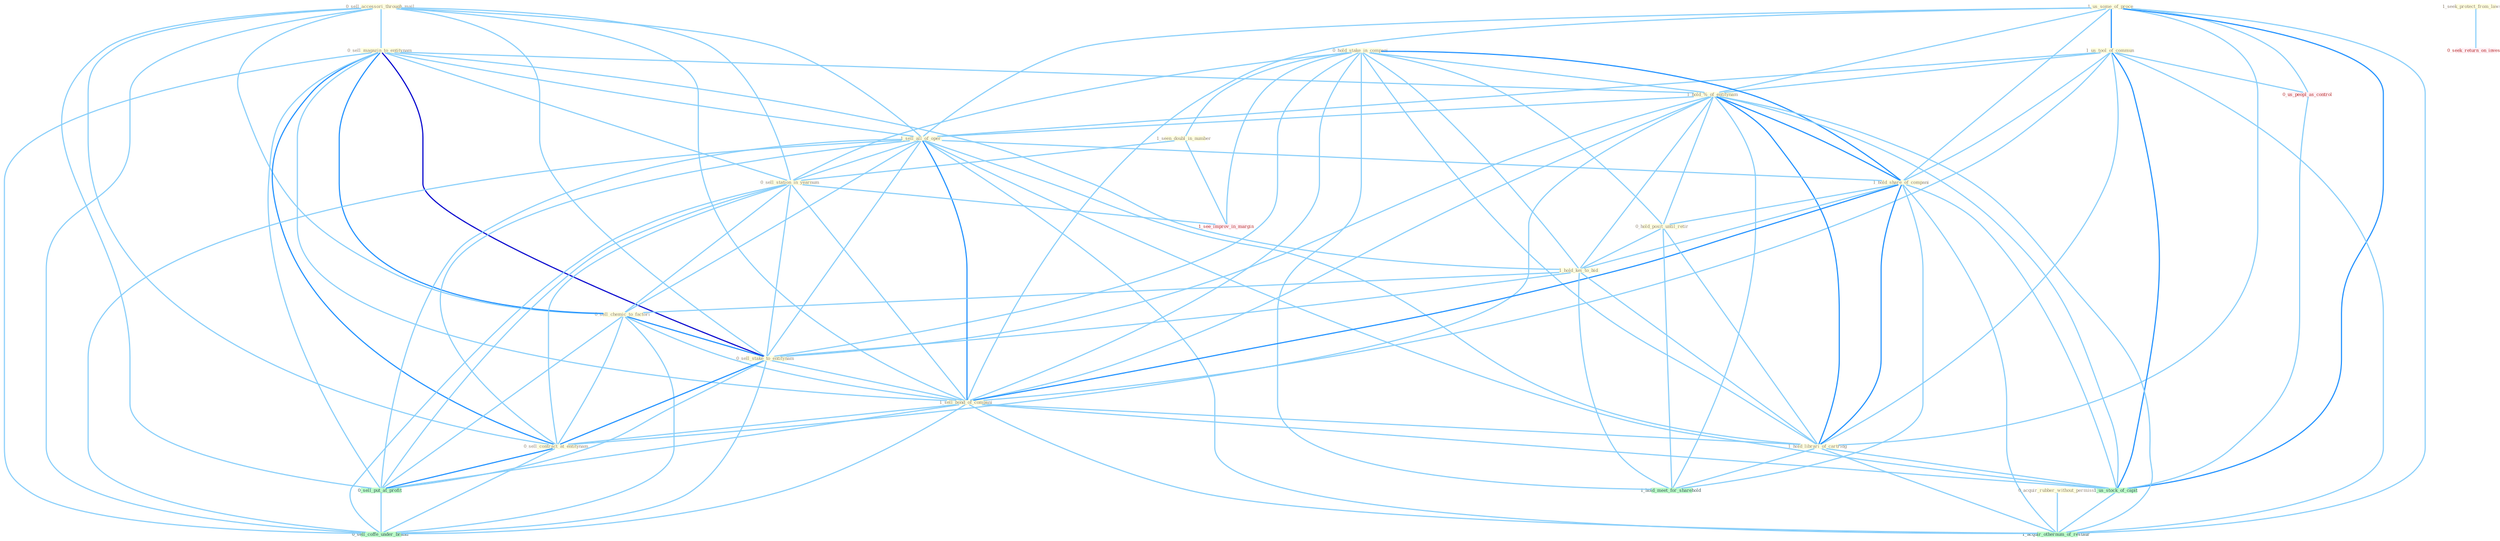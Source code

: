 Graph G{ 
    node
    [shape=polygon,style=filled,width=.5,height=.06,color="#BDFCC9",fixedsize=true,fontsize=4,
    fontcolor="#2f4f4f"];
    {node
    [color="#ffffe0", fontcolor="#8b7d6b"] "1_us_some_of_proce " "1_us_tool_of_commun " "0_sell_accessori_through_mail " "1_seek_protect_from_lawsuit " "0_hold_stake_in_compani " "1_seen_doubl_in_number " "0_sell_magazin_to_entitynam " "1_hold_%_of_entitynam " "1_sell_all_of_oper " "1_hold_share_of_compani " "0_hold_posit_until_retir " "1_hold_kei_to_bid " "0_sell_station_in_yearnum " "0_sell_chemic_to_factori " "0_sell_stake_to_entitynam " "1_sell_bond_of_compani " "0_sell_contract_at_entitynam " "0_acquir_rubber_without_permiss " "1_hold_librari_of_cartridg "}
{node [color="#fff0f5", fontcolor="#b22222"] "0_us_peopl_as_control " "0_seek_return_on_invest " "1_see_improv_in_margin "}
edge [color="#B0E2FF"];

	"1_us_some_of_proce " -- "1_us_tool_of_commun " [w="2", color="#1e90ff" , len=0.8];
	"1_us_some_of_proce " -- "1_hold_%_of_entitynam " [w="1", color="#87cefa" ];
	"1_us_some_of_proce " -- "1_sell_all_of_oper " [w="1", color="#87cefa" ];
	"1_us_some_of_proce " -- "1_hold_share_of_compani " [w="1", color="#87cefa" ];
	"1_us_some_of_proce " -- "1_sell_bond_of_compani " [w="1", color="#87cefa" ];
	"1_us_some_of_proce " -- "1_hold_librari_of_cartridg " [w="1", color="#87cefa" ];
	"1_us_some_of_proce " -- "0_us_peopl_as_control " [w="1", color="#87cefa" ];
	"1_us_some_of_proce " -- "1_us_stock_of_capit " [w="2", color="#1e90ff" , len=0.8];
	"1_us_some_of_proce " -- "1_acquir_othernum_of_restaur " [w="1", color="#87cefa" ];
	"1_us_tool_of_commun " -- "1_hold_%_of_entitynam " [w="1", color="#87cefa" ];
	"1_us_tool_of_commun " -- "1_sell_all_of_oper " [w="1", color="#87cefa" ];
	"1_us_tool_of_commun " -- "1_hold_share_of_compani " [w="1", color="#87cefa" ];
	"1_us_tool_of_commun " -- "1_sell_bond_of_compani " [w="1", color="#87cefa" ];
	"1_us_tool_of_commun " -- "1_hold_librari_of_cartridg " [w="1", color="#87cefa" ];
	"1_us_tool_of_commun " -- "0_us_peopl_as_control " [w="1", color="#87cefa" ];
	"1_us_tool_of_commun " -- "1_us_stock_of_capit " [w="2", color="#1e90ff" , len=0.8];
	"1_us_tool_of_commun " -- "1_acquir_othernum_of_restaur " [w="1", color="#87cefa" ];
	"0_sell_accessori_through_mail " -- "0_sell_magazin_to_entitynam " [w="1", color="#87cefa" ];
	"0_sell_accessori_through_mail " -- "1_sell_all_of_oper " [w="1", color="#87cefa" ];
	"0_sell_accessori_through_mail " -- "0_sell_station_in_yearnum " [w="1", color="#87cefa" ];
	"0_sell_accessori_through_mail " -- "0_sell_chemic_to_factori " [w="1", color="#87cefa" ];
	"0_sell_accessori_through_mail " -- "0_sell_stake_to_entitynam " [w="1", color="#87cefa" ];
	"0_sell_accessori_through_mail " -- "1_sell_bond_of_compani " [w="1", color="#87cefa" ];
	"0_sell_accessori_through_mail " -- "0_sell_contract_at_entitynam " [w="1", color="#87cefa" ];
	"0_sell_accessori_through_mail " -- "0_sell_put_at_profit " [w="1", color="#87cefa" ];
	"0_sell_accessori_through_mail " -- "0_sell_coffe_under_brand " [w="1", color="#87cefa" ];
	"1_seek_protect_from_lawsuit " -- "0_seek_return_on_invest " [w="1", color="#87cefa" ];
	"0_hold_stake_in_compani " -- "1_seen_doubl_in_number " [w="1", color="#87cefa" ];
	"0_hold_stake_in_compani " -- "1_hold_%_of_entitynam " [w="1", color="#87cefa" ];
	"0_hold_stake_in_compani " -- "1_hold_share_of_compani " [w="2", color="#1e90ff" , len=0.8];
	"0_hold_stake_in_compani " -- "0_hold_posit_until_retir " [w="1", color="#87cefa" ];
	"0_hold_stake_in_compani " -- "1_hold_kei_to_bid " [w="1", color="#87cefa" ];
	"0_hold_stake_in_compani " -- "0_sell_station_in_yearnum " [w="1", color="#87cefa" ];
	"0_hold_stake_in_compani " -- "0_sell_stake_to_entitynam " [w="1", color="#87cefa" ];
	"0_hold_stake_in_compani " -- "1_sell_bond_of_compani " [w="1", color="#87cefa" ];
	"0_hold_stake_in_compani " -- "1_hold_librari_of_cartridg " [w="1", color="#87cefa" ];
	"0_hold_stake_in_compani " -- "1_see_improv_in_margin " [w="1", color="#87cefa" ];
	"0_hold_stake_in_compani " -- "1_hold_meet_for_sharehold " [w="1", color="#87cefa" ];
	"1_seen_doubl_in_number " -- "0_sell_station_in_yearnum " [w="1", color="#87cefa" ];
	"1_seen_doubl_in_number " -- "1_see_improv_in_margin " [w="1", color="#87cefa" ];
	"0_sell_magazin_to_entitynam " -- "1_hold_%_of_entitynam " [w="1", color="#87cefa" ];
	"0_sell_magazin_to_entitynam " -- "1_sell_all_of_oper " [w="1", color="#87cefa" ];
	"0_sell_magazin_to_entitynam " -- "1_hold_kei_to_bid " [w="1", color="#87cefa" ];
	"0_sell_magazin_to_entitynam " -- "0_sell_station_in_yearnum " [w="1", color="#87cefa" ];
	"0_sell_magazin_to_entitynam " -- "0_sell_chemic_to_factori " [w="2", color="#1e90ff" , len=0.8];
	"0_sell_magazin_to_entitynam " -- "0_sell_stake_to_entitynam " [w="3", color="#0000cd" , len=0.6];
	"0_sell_magazin_to_entitynam " -- "1_sell_bond_of_compani " [w="1", color="#87cefa" ];
	"0_sell_magazin_to_entitynam " -- "0_sell_contract_at_entitynam " [w="2", color="#1e90ff" , len=0.8];
	"0_sell_magazin_to_entitynam " -- "0_sell_put_at_profit " [w="1", color="#87cefa" ];
	"0_sell_magazin_to_entitynam " -- "0_sell_coffe_under_brand " [w="1", color="#87cefa" ];
	"1_hold_%_of_entitynam " -- "1_sell_all_of_oper " [w="1", color="#87cefa" ];
	"1_hold_%_of_entitynam " -- "1_hold_share_of_compani " [w="2", color="#1e90ff" , len=0.8];
	"1_hold_%_of_entitynam " -- "0_hold_posit_until_retir " [w="1", color="#87cefa" ];
	"1_hold_%_of_entitynam " -- "1_hold_kei_to_bid " [w="1", color="#87cefa" ];
	"1_hold_%_of_entitynam " -- "0_sell_stake_to_entitynam " [w="1", color="#87cefa" ];
	"1_hold_%_of_entitynam " -- "1_sell_bond_of_compani " [w="1", color="#87cefa" ];
	"1_hold_%_of_entitynam " -- "0_sell_contract_at_entitynam " [w="1", color="#87cefa" ];
	"1_hold_%_of_entitynam " -- "1_hold_librari_of_cartridg " [w="2", color="#1e90ff" , len=0.8];
	"1_hold_%_of_entitynam " -- "1_us_stock_of_capit " [w="1", color="#87cefa" ];
	"1_hold_%_of_entitynam " -- "1_hold_meet_for_sharehold " [w="1", color="#87cefa" ];
	"1_hold_%_of_entitynam " -- "1_acquir_othernum_of_restaur " [w="1", color="#87cefa" ];
	"1_sell_all_of_oper " -- "1_hold_share_of_compani " [w="1", color="#87cefa" ];
	"1_sell_all_of_oper " -- "0_sell_station_in_yearnum " [w="1", color="#87cefa" ];
	"1_sell_all_of_oper " -- "0_sell_chemic_to_factori " [w="1", color="#87cefa" ];
	"1_sell_all_of_oper " -- "0_sell_stake_to_entitynam " [w="1", color="#87cefa" ];
	"1_sell_all_of_oper " -- "1_sell_bond_of_compani " [w="2", color="#1e90ff" , len=0.8];
	"1_sell_all_of_oper " -- "0_sell_contract_at_entitynam " [w="1", color="#87cefa" ];
	"1_sell_all_of_oper " -- "1_hold_librari_of_cartridg " [w="1", color="#87cefa" ];
	"1_sell_all_of_oper " -- "0_sell_put_at_profit " [w="1", color="#87cefa" ];
	"1_sell_all_of_oper " -- "1_us_stock_of_capit " [w="1", color="#87cefa" ];
	"1_sell_all_of_oper " -- "0_sell_coffe_under_brand " [w="1", color="#87cefa" ];
	"1_sell_all_of_oper " -- "1_acquir_othernum_of_restaur " [w="1", color="#87cefa" ];
	"1_hold_share_of_compani " -- "0_hold_posit_until_retir " [w="1", color="#87cefa" ];
	"1_hold_share_of_compani " -- "1_hold_kei_to_bid " [w="1", color="#87cefa" ];
	"1_hold_share_of_compani " -- "1_sell_bond_of_compani " [w="2", color="#1e90ff" , len=0.8];
	"1_hold_share_of_compani " -- "1_hold_librari_of_cartridg " [w="2", color="#1e90ff" , len=0.8];
	"1_hold_share_of_compani " -- "1_us_stock_of_capit " [w="1", color="#87cefa" ];
	"1_hold_share_of_compani " -- "1_hold_meet_for_sharehold " [w="1", color="#87cefa" ];
	"1_hold_share_of_compani " -- "1_acquir_othernum_of_restaur " [w="1", color="#87cefa" ];
	"0_hold_posit_until_retir " -- "1_hold_kei_to_bid " [w="1", color="#87cefa" ];
	"0_hold_posit_until_retir " -- "1_hold_librari_of_cartridg " [w="1", color="#87cefa" ];
	"0_hold_posit_until_retir " -- "1_hold_meet_for_sharehold " [w="1", color="#87cefa" ];
	"1_hold_kei_to_bid " -- "0_sell_chemic_to_factori " [w="1", color="#87cefa" ];
	"1_hold_kei_to_bid " -- "0_sell_stake_to_entitynam " [w="1", color="#87cefa" ];
	"1_hold_kei_to_bid " -- "1_hold_librari_of_cartridg " [w="1", color="#87cefa" ];
	"1_hold_kei_to_bid " -- "1_hold_meet_for_sharehold " [w="1", color="#87cefa" ];
	"0_sell_station_in_yearnum " -- "0_sell_chemic_to_factori " [w="1", color="#87cefa" ];
	"0_sell_station_in_yearnum " -- "0_sell_stake_to_entitynam " [w="1", color="#87cefa" ];
	"0_sell_station_in_yearnum " -- "1_sell_bond_of_compani " [w="1", color="#87cefa" ];
	"0_sell_station_in_yearnum " -- "0_sell_contract_at_entitynam " [w="1", color="#87cefa" ];
	"0_sell_station_in_yearnum " -- "0_sell_put_at_profit " [w="1", color="#87cefa" ];
	"0_sell_station_in_yearnum " -- "1_see_improv_in_margin " [w="1", color="#87cefa" ];
	"0_sell_station_in_yearnum " -- "0_sell_coffe_under_brand " [w="1", color="#87cefa" ];
	"0_sell_chemic_to_factori " -- "0_sell_stake_to_entitynam " [w="2", color="#1e90ff" , len=0.8];
	"0_sell_chemic_to_factori " -- "1_sell_bond_of_compani " [w="1", color="#87cefa" ];
	"0_sell_chemic_to_factori " -- "0_sell_contract_at_entitynam " [w="1", color="#87cefa" ];
	"0_sell_chemic_to_factori " -- "0_sell_put_at_profit " [w="1", color="#87cefa" ];
	"0_sell_chemic_to_factori " -- "0_sell_coffe_under_brand " [w="1", color="#87cefa" ];
	"0_sell_stake_to_entitynam " -- "1_sell_bond_of_compani " [w="1", color="#87cefa" ];
	"0_sell_stake_to_entitynam " -- "0_sell_contract_at_entitynam " [w="2", color="#1e90ff" , len=0.8];
	"0_sell_stake_to_entitynam " -- "0_sell_put_at_profit " [w="1", color="#87cefa" ];
	"0_sell_stake_to_entitynam " -- "0_sell_coffe_under_brand " [w="1", color="#87cefa" ];
	"1_sell_bond_of_compani " -- "0_sell_contract_at_entitynam " [w="1", color="#87cefa" ];
	"1_sell_bond_of_compani " -- "1_hold_librari_of_cartridg " [w="1", color="#87cefa" ];
	"1_sell_bond_of_compani " -- "0_sell_put_at_profit " [w="1", color="#87cefa" ];
	"1_sell_bond_of_compani " -- "1_us_stock_of_capit " [w="1", color="#87cefa" ];
	"1_sell_bond_of_compani " -- "0_sell_coffe_under_brand " [w="1", color="#87cefa" ];
	"1_sell_bond_of_compani " -- "1_acquir_othernum_of_restaur " [w="1", color="#87cefa" ];
	"0_sell_contract_at_entitynam " -- "0_sell_put_at_profit " [w="2", color="#1e90ff" , len=0.8];
	"0_sell_contract_at_entitynam " -- "0_sell_coffe_under_brand " [w="1", color="#87cefa" ];
	"0_acquir_rubber_without_permiss " -- "1_acquir_othernum_of_restaur " [w="1", color="#87cefa" ];
	"1_hold_librari_of_cartridg " -- "1_us_stock_of_capit " [w="1", color="#87cefa" ];
	"1_hold_librari_of_cartridg " -- "1_hold_meet_for_sharehold " [w="1", color="#87cefa" ];
	"1_hold_librari_of_cartridg " -- "1_acquir_othernum_of_restaur " [w="1", color="#87cefa" ];
	"0_us_peopl_as_control " -- "1_us_stock_of_capit " [w="1", color="#87cefa" ];
	"0_sell_put_at_profit " -- "0_sell_coffe_under_brand " [w="1", color="#87cefa" ];
	"1_us_stock_of_capit " -- "1_acquir_othernum_of_restaur " [w="1", color="#87cefa" ];
}